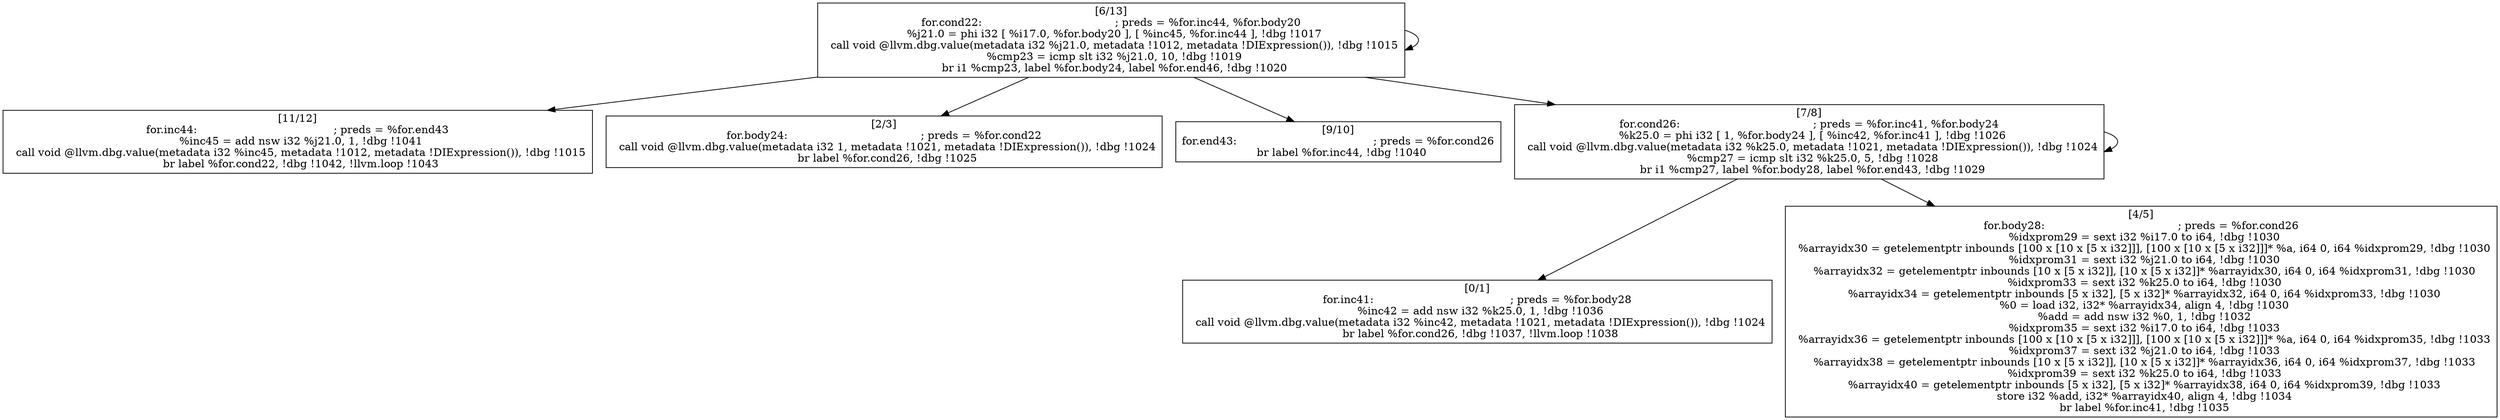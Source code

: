 
digraph G {


node318 [label="[11/12]
for.inc44:                                        ; preds = %for.end43
  %inc45 = add nsw i32 %j21.0, 1, !dbg !1041
  call void @llvm.dbg.value(metadata i32 %inc45, metadata !1012, metadata !DIExpression()), !dbg !1015
  br label %for.cond22, !dbg !1042, !llvm.loop !1043
",shape=rectangle ]
node313 [label="[2/3]
for.body24:                                       ; preds = %for.cond22
  call void @llvm.dbg.value(metadata i32 1, metadata !1021, metadata !DIExpression()), !dbg !1024
  br label %for.cond26, !dbg !1025
",shape=rectangle ]
node317 [label="[9/10]
for.end43:                                        ; preds = %for.cond26
  br label %for.inc44, !dbg !1040
",shape=rectangle ]
node312 [label="[0/1]
for.inc41:                                        ; preds = %for.body28
  %inc42 = add nsw i32 %k25.0, 1, !dbg !1036
  call void @llvm.dbg.value(metadata i32 %inc42, metadata !1021, metadata !DIExpression()), !dbg !1024
  br label %for.cond26, !dbg !1037, !llvm.loop !1038
",shape=rectangle ]
node314 [label="[4/5]
for.body28:                                       ; preds = %for.cond26
  %idxprom29 = sext i32 %i17.0 to i64, !dbg !1030
  %arrayidx30 = getelementptr inbounds [100 x [10 x [5 x i32]]], [100 x [10 x [5 x i32]]]* %a, i64 0, i64 %idxprom29, !dbg !1030
  %idxprom31 = sext i32 %j21.0 to i64, !dbg !1030
  %arrayidx32 = getelementptr inbounds [10 x [5 x i32]], [10 x [5 x i32]]* %arrayidx30, i64 0, i64 %idxprom31, !dbg !1030
  %idxprom33 = sext i32 %k25.0 to i64, !dbg !1030
  %arrayidx34 = getelementptr inbounds [5 x i32], [5 x i32]* %arrayidx32, i64 0, i64 %idxprom33, !dbg !1030
  %0 = load i32, i32* %arrayidx34, align 4, !dbg !1030
  %add = add nsw i32 %0, 1, !dbg !1032
  %idxprom35 = sext i32 %i17.0 to i64, !dbg !1033
  %arrayidx36 = getelementptr inbounds [100 x [10 x [5 x i32]]], [100 x [10 x [5 x i32]]]* %a, i64 0, i64 %idxprom35, !dbg !1033
  %idxprom37 = sext i32 %j21.0 to i64, !dbg !1033
  %arrayidx38 = getelementptr inbounds [10 x [5 x i32]], [10 x [5 x i32]]* %arrayidx36, i64 0, i64 %idxprom37, !dbg !1033
  %idxprom39 = sext i32 %k25.0 to i64, !dbg !1033
  %arrayidx40 = getelementptr inbounds [5 x i32], [5 x i32]* %arrayidx38, i64 0, i64 %idxprom39, !dbg !1033
  store i32 %add, i32* %arrayidx40, align 4, !dbg !1034
  br label %for.inc41, !dbg !1035
",shape=rectangle ]
node315 [label="[6/13]
for.cond22:                                       ; preds = %for.inc44, %for.body20
  %j21.0 = phi i32 [ %i17.0, %for.body20 ], [ %inc45, %for.inc44 ], !dbg !1017
  call void @llvm.dbg.value(metadata i32 %j21.0, metadata !1012, metadata !DIExpression()), !dbg !1015
  %cmp23 = icmp slt i32 %j21.0, 10, !dbg !1019
  br i1 %cmp23, label %for.body24, label %for.end46, !dbg !1020
",shape=rectangle ]
node316 [label="[7/8]
for.cond26:                                       ; preds = %for.inc41, %for.body24
  %k25.0 = phi i32 [ 1, %for.body24 ], [ %inc42, %for.inc41 ], !dbg !1026
  call void @llvm.dbg.value(metadata i32 %k25.0, metadata !1021, metadata !DIExpression()), !dbg !1024
  %cmp27 = icmp slt i32 %k25.0, 5, !dbg !1028
  br i1 %cmp27, label %for.body28, label %for.end43, !dbg !1029
",shape=rectangle ]

node315->node316 [ ]
node316->node316 [ ]
node315->node317 [ ]
node315->node318 [ ]
node316->node312 [ ]
node315->node315 [ ]
node315->node313 [ ]
node316->node314 [ ]


}
